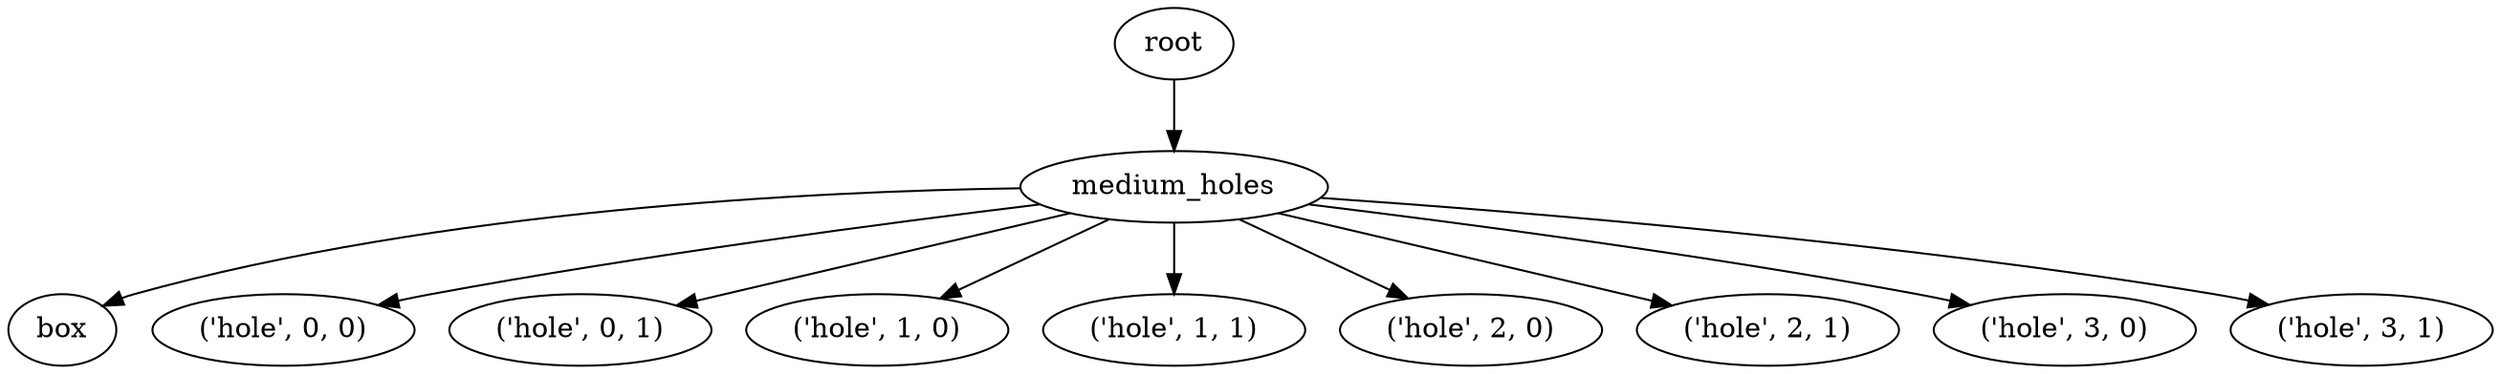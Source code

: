 digraph medium_holes {
    root_224 [label="root"];
    medium_holes_225 [label="medium_holes"];
    box_226 [label="box"];
    hole_227 [label="\('hole',\ 0,\ 0\)"];
    hole_228 [label="\('hole',\ 0,\ 1\)"];
    hole_229 [label="\('hole',\ 1,\ 0\)"];
    hole_230 [label="\('hole',\ 1,\ 1\)"];
    hole_231 [label="\('hole',\ 2,\ 0\)"];
    hole_232 [label="\('hole',\ 2,\ 1\)"];
    hole_233 [label="\('hole',\ 3,\ 0\)"];
    hole_234 [label="\('hole',\ 3,\ 1\)"];
    root_224 -> medium_holes_225;
    medium_holes_225 -> box_226;
    medium_holes_225 -> hole_227;
    medium_holes_225 -> hole_228;
    medium_holes_225 -> hole_229;
    medium_holes_225 -> hole_230;
    medium_holes_225 -> hole_231;
    medium_holes_225 -> hole_232;
    medium_holes_225 -> hole_233;
    medium_holes_225 -> hole_234;
}
